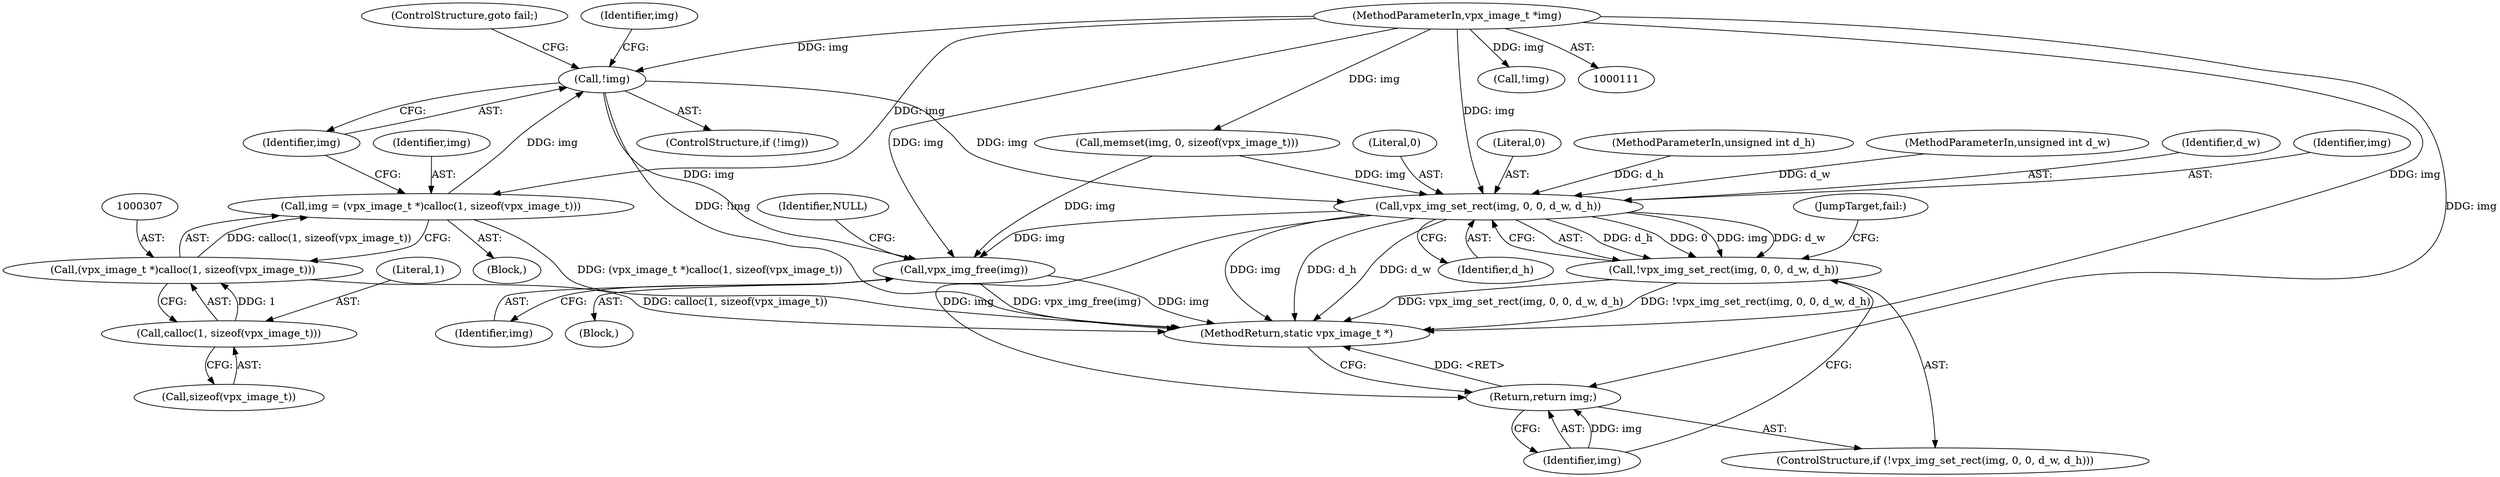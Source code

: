 digraph "0_Android_55cd1dd7c8d0a3de907d22e0f12718733f4e41d9@pointer" {
"1000313" [label="(Call,!img)"];
"1000304" [label="(Call,img = (vpx_image_t *)calloc(1, sizeof(vpx_image_t)))"];
"1000306" [label="(Call,(vpx_image_t *)calloc(1, sizeof(vpx_image_t)))"];
"1000308" [label="(Call,calloc(1, sizeof(vpx_image_t)))"];
"1000112" [label="(MethodParameterIn,vpx_image_t *img)"];
"1000519" [label="(Call,vpx_img_set_rect(img, 0, 0, d_w, d_h))"];
"1000518" [label="(Call,!vpx_img_set_rect(img, 0, 0, d_w, d_h))"];
"1000525" [label="(Return,return img;)"];
"1000528" [label="(Call,vpx_img_free(img))"];
"1000306" [label="(Call,(vpx_image_t *)calloc(1, sizeof(vpx_image_t)))"];
"1000527" [label="(JumpTarget,fail:)"];
"1000521" [label="(Literal,0)"];
"1000524" [label="(Identifier,d_h)"];
"1000525" [label="(Return,return img;)"];
"1000112" [label="(MethodParameterIn,vpx_image_t *img)"];
"1000312" [label="(ControlStructure,if (!img))"];
"1000315" [label="(ControlStructure,goto fail;)"];
"1000532" [label="(MethodReturn,static vpx_image_t *)"];
"1000305" [label="(Identifier,img)"];
"1000517" [label="(ControlStructure,if (!vpx_img_set_rect(img, 0, 0, d_w, d_h)))"];
"1000318" [label="(Identifier,img)"];
"1000119" [label="(Block,)"];
"1000323" [label="(Call,memset(img, 0, sizeof(vpx_image_t)))"];
"1000115" [label="(MethodParameterIn,unsigned int d_h)"];
"1000304" [label="(Call,img = (vpx_image_t *)calloc(1, sizeof(vpx_image_t)))"];
"1000114" [label="(MethodParameterIn,unsigned int d_w)"];
"1000526" [label="(Identifier,img)"];
"1000313" [label="(Call,!img)"];
"1000523" [label="(Identifier,d_w)"];
"1000303" [label="(Block,)"];
"1000520" [label="(Identifier,img)"];
"1000528" [label="(Call,vpx_img_free(img))"];
"1000518" [label="(Call,!vpx_img_set_rect(img, 0, 0, d_w, d_h))"];
"1000309" [label="(Literal,1)"];
"1000531" [label="(Identifier,NULL)"];
"1000301" [label="(Call,!img)"];
"1000310" [label="(Call,sizeof(vpx_image_t))"];
"1000314" [label="(Identifier,img)"];
"1000519" [label="(Call,vpx_img_set_rect(img, 0, 0, d_w, d_h))"];
"1000529" [label="(Identifier,img)"];
"1000308" [label="(Call,calloc(1, sizeof(vpx_image_t)))"];
"1000522" [label="(Literal,0)"];
"1000313" -> "1000312"  [label="AST: "];
"1000313" -> "1000314"  [label="CFG: "];
"1000314" -> "1000313"  [label="AST: "];
"1000315" -> "1000313"  [label="CFG: "];
"1000318" -> "1000313"  [label="CFG: "];
"1000313" -> "1000532"  [label="DDG: !img"];
"1000304" -> "1000313"  [label="DDG: img"];
"1000112" -> "1000313"  [label="DDG: img"];
"1000313" -> "1000519"  [label="DDG: img"];
"1000313" -> "1000528"  [label="DDG: img"];
"1000304" -> "1000303"  [label="AST: "];
"1000304" -> "1000306"  [label="CFG: "];
"1000305" -> "1000304"  [label="AST: "];
"1000306" -> "1000304"  [label="AST: "];
"1000314" -> "1000304"  [label="CFG: "];
"1000304" -> "1000532"  [label="DDG: (vpx_image_t *)calloc(1, sizeof(vpx_image_t))"];
"1000306" -> "1000304"  [label="DDG: calloc(1, sizeof(vpx_image_t))"];
"1000112" -> "1000304"  [label="DDG: img"];
"1000306" -> "1000308"  [label="CFG: "];
"1000307" -> "1000306"  [label="AST: "];
"1000308" -> "1000306"  [label="AST: "];
"1000306" -> "1000532"  [label="DDG: calloc(1, sizeof(vpx_image_t))"];
"1000308" -> "1000306"  [label="DDG: 1"];
"1000308" -> "1000310"  [label="CFG: "];
"1000309" -> "1000308"  [label="AST: "];
"1000310" -> "1000308"  [label="AST: "];
"1000112" -> "1000111"  [label="AST: "];
"1000112" -> "1000532"  [label="DDG: img"];
"1000112" -> "1000301"  [label="DDG: img"];
"1000112" -> "1000323"  [label="DDG: img"];
"1000112" -> "1000519"  [label="DDG: img"];
"1000112" -> "1000525"  [label="DDG: img"];
"1000112" -> "1000528"  [label="DDG: img"];
"1000519" -> "1000518"  [label="AST: "];
"1000519" -> "1000524"  [label="CFG: "];
"1000520" -> "1000519"  [label="AST: "];
"1000521" -> "1000519"  [label="AST: "];
"1000522" -> "1000519"  [label="AST: "];
"1000523" -> "1000519"  [label="AST: "];
"1000524" -> "1000519"  [label="AST: "];
"1000518" -> "1000519"  [label="CFG: "];
"1000519" -> "1000532"  [label="DDG: img"];
"1000519" -> "1000532"  [label="DDG: d_h"];
"1000519" -> "1000532"  [label="DDG: d_w"];
"1000519" -> "1000518"  [label="DDG: d_h"];
"1000519" -> "1000518"  [label="DDG: 0"];
"1000519" -> "1000518"  [label="DDG: img"];
"1000519" -> "1000518"  [label="DDG: d_w"];
"1000323" -> "1000519"  [label="DDG: img"];
"1000114" -> "1000519"  [label="DDG: d_w"];
"1000115" -> "1000519"  [label="DDG: d_h"];
"1000519" -> "1000525"  [label="DDG: img"];
"1000519" -> "1000528"  [label="DDG: img"];
"1000518" -> "1000517"  [label="AST: "];
"1000526" -> "1000518"  [label="CFG: "];
"1000527" -> "1000518"  [label="CFG: "];
"1000518" -> "1000532"  [label="DDG: vpx_img_set_rect(img, 0, 0, d_w, d_h)"];
"1000518" -> "1000532"  [label="DDG: !vpx_img_set_rect(img, 0, 0, d_w, d_h)"];
"1000525" -> "1000517"  [label="AST: "];
"1000525" -> "1000526"  [label="CFG: "];
"1000526" -> "1000525"  [label="AST: "];
"1000532" -> "1000525"  [label="CFG: "];
"1000525" -> "1000532"  [label="DDG: <RET>"];
"1000526" -> "1000525"  [label="DDG: img"];
"1000528" -> "1000119"  [label="AST: "];
"1000528" -> "1000529"  [label="CFG: "];
"1000529" -> "1000528"  [label="AST: "];
"1000531" -> "1000528"  [label="CFG: "];
"1000528" -> "1000532"  [label="DDG: vpx_img_free(img)"];
"1000528" -> "1000532"  [label="DDG: img"];
"1000323" -> "1000528"  [label="DDG: img"];
}
